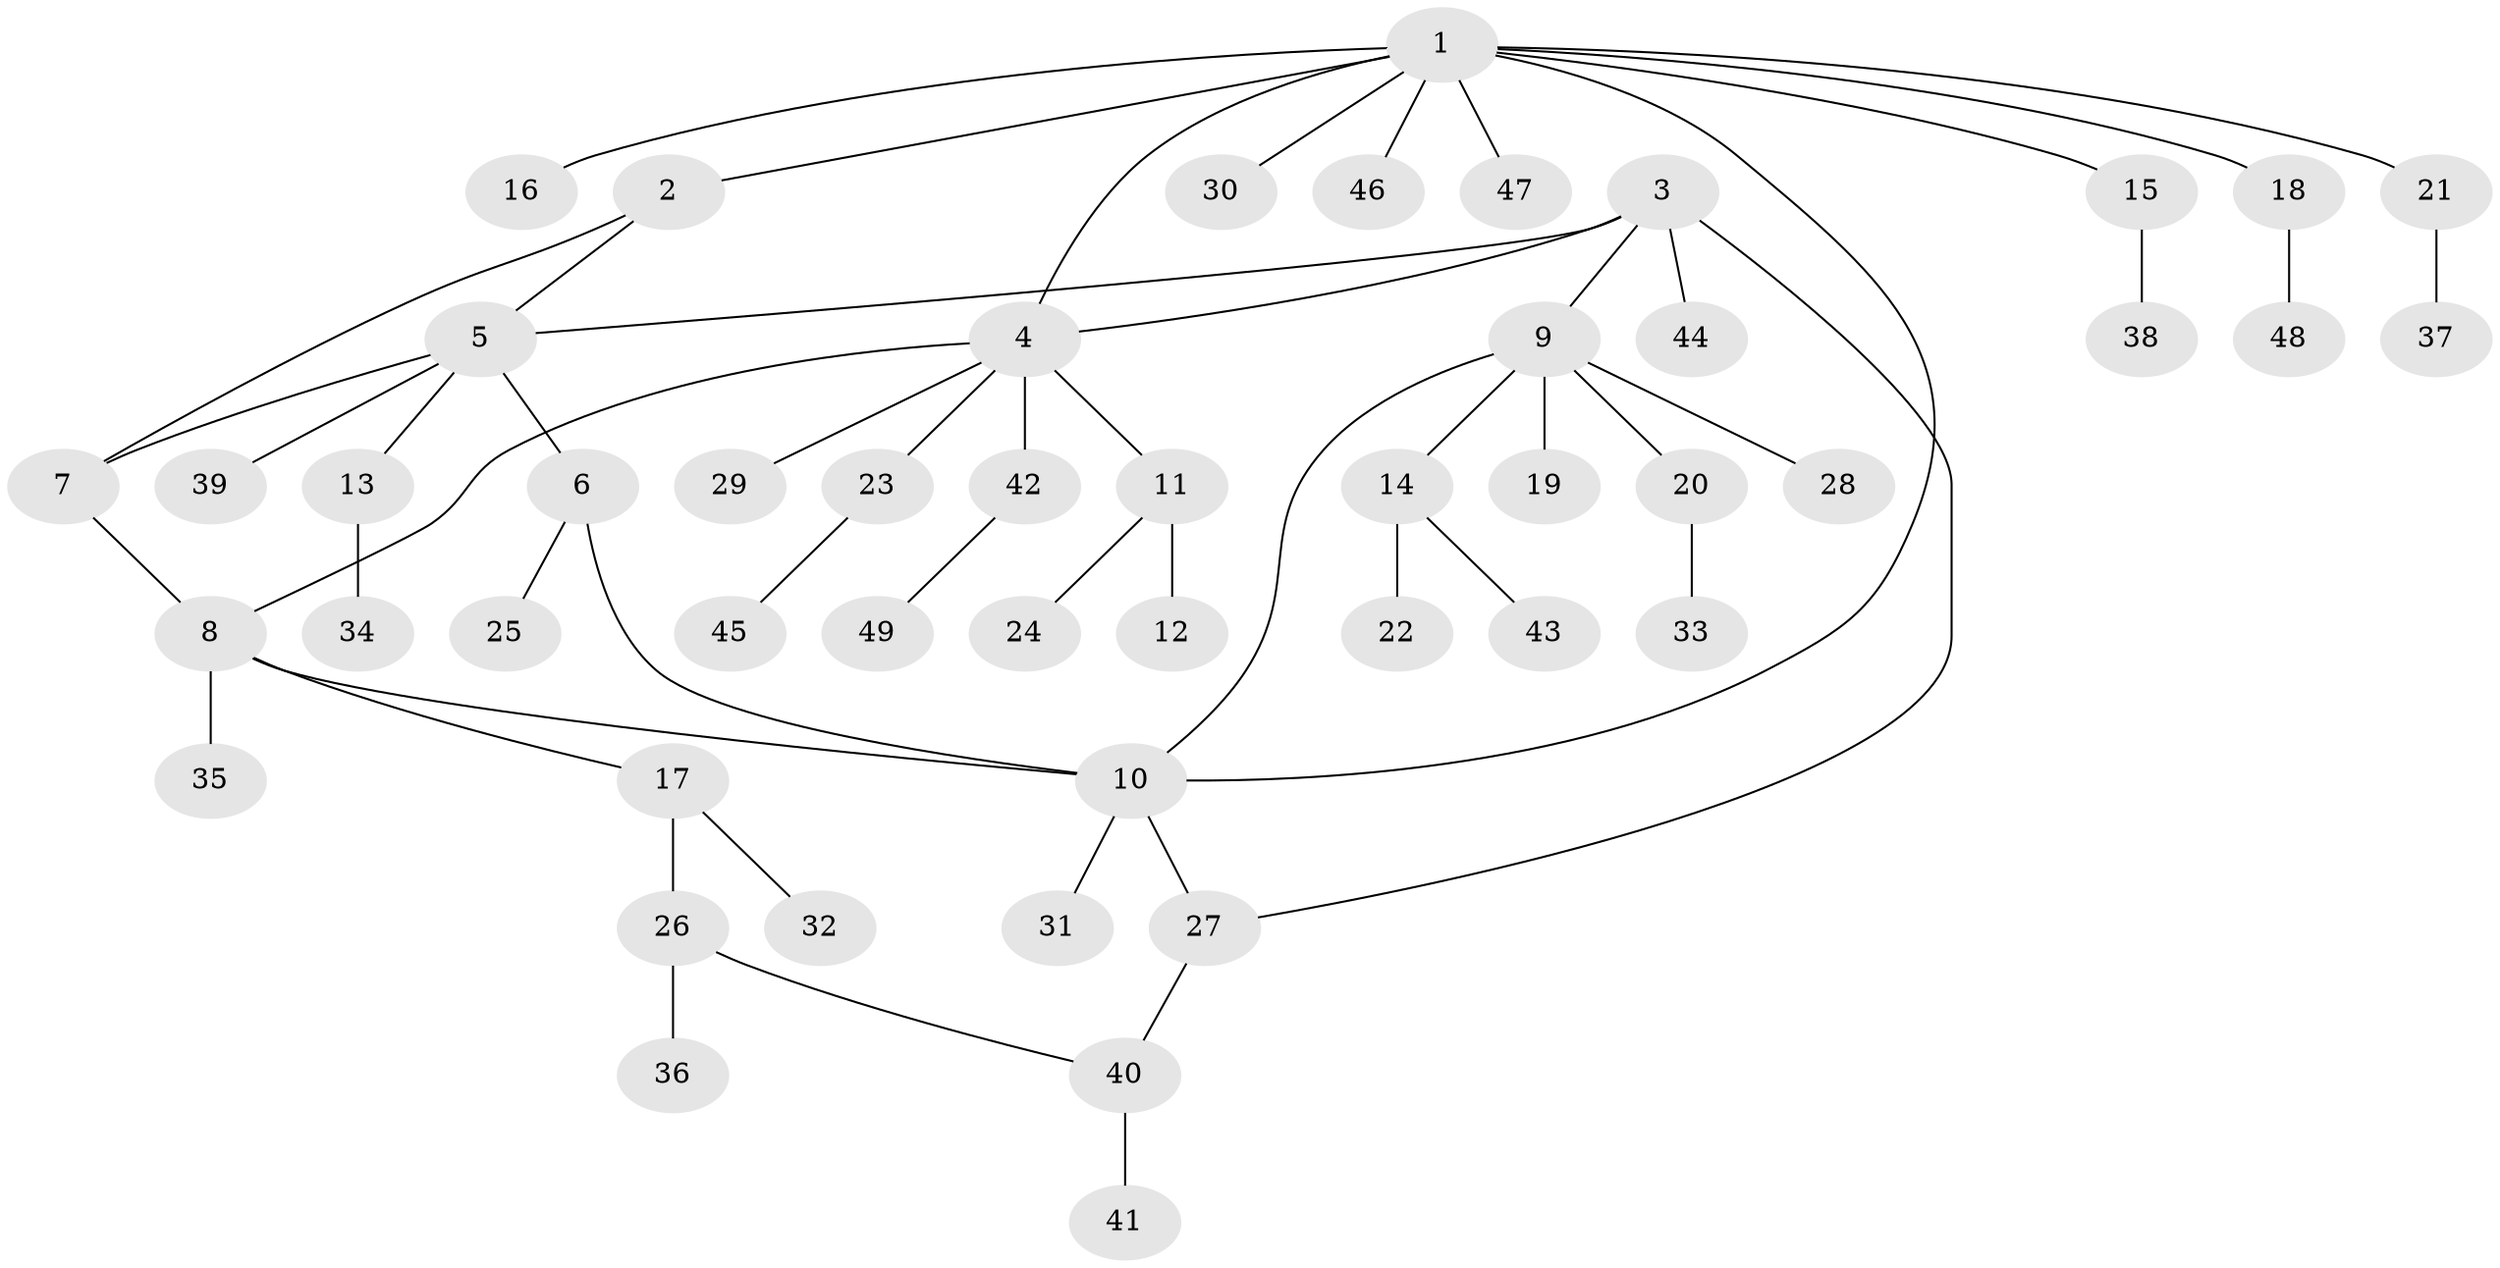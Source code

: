 // coarse degree distribution, {9: 0.05714285714285714, 3: 0.08571428571428572, 10: 0.02857142857142857, 5: 0.02857142857142857, 2: 0.11428571428571428, 6: 0.02857142857142857, 1: 0.6285714285714286, 4: 0.02857142857142857}
// Generated by graph-tools (version 1.1) at 2025/42/03/06/25 10:42:15]
// undirected, 49 vertices, 56 edges
graph export_dot {
graph [start="1"]
  node [color=gray90,style=filled];
  1;
  2;
  3;
  4;
  5;
  6;
  7;
  8;
  9;
  10;
  11;
  12;
  13;
  14;
  15;
  16;
  17;
  18;
  19;
  20;
  21;
  22;
  23;
  24;
  25;
  26;
  27;
  28;
  29;
  30;
  31;
  32;
  33;
  34;
  35;
  36;
  37;
  38;
  39;
  40;
  41;
  42;
  43;
  44;
  45;
  46;
  47;
  48;
  49;
  1 -- 2;
  1 -- 4;
  1 -- 10;
  1 -- 15;
  1 -- 16;
  1 -- 18;
  1 -- 21;
  1 -- 30;
  1 -- 46;
  1 -- 47;
  2 -- 5;
  2 -- 7;
  3 -- 4;
  3 -- 5;
  3 -- 9;
  3 -- 27;
  3 -- 44;
  4 -- 8;
  4 -- 11;
  4 -- 23;
  4 -- 29;
  4 -- 42;
  5 -- 6;
  5 -- 7;
  5 -- 13;
  5 -- 39;
  6 -- 10;
  6 -- 25;
  7 -- 8;
  8 -- 10;
  8 -- 17;
  8 -- 35;
  9 -- 10;
  9 -- 14;
  9 -- 19;
  9 -- 20;
  9 -- 28;
  10 -- 27;
  10 -- 31;
  11 -- 12;
  11 -- 24;
  13 -- 34;
  14 -- 22;
  14 -- 43;
  15 -- 38;
  17 -- 26;
  17 -- 32;
  18 -- 48;
  20 -- 33;
  21 -- 37;
  23 -- 45;
  26 -- 36;
  26 -- 40;
  27 -- 40;
  40 -- 41;
  42 -- 49;
}
